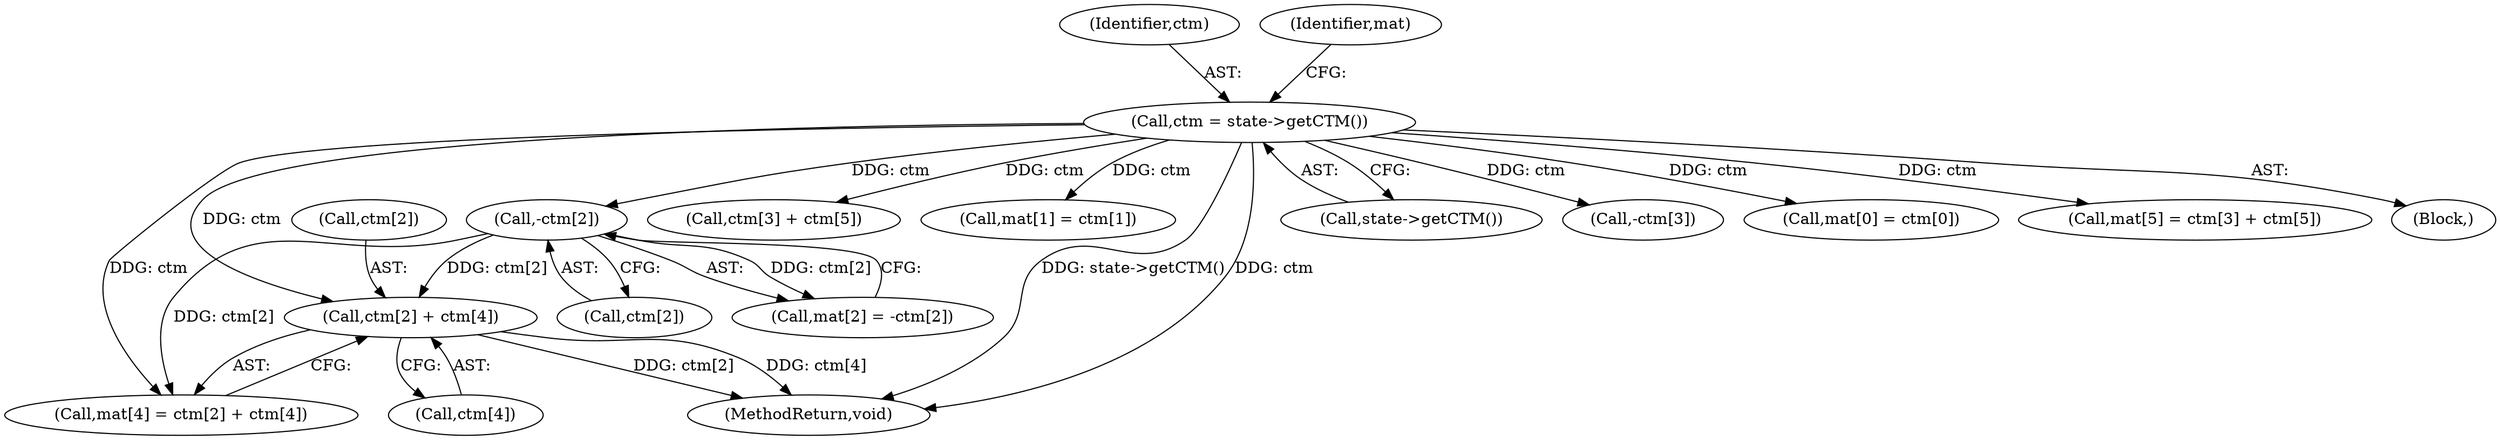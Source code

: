 digraph "0_poppler_284a92899602daa4a7f429e61849e794569310b5@array" {
"1000158" [label="(Call,ctm[2] + ctm[4])"];
"1000142" [label="(Call,-ctm[2])"];
"1000121" [label="(Call,ctm = state->getCTM())"];
"1000154" [label="(Call,mat[4] = ctm[2] + ctm[4])"];
"1000122" [label="(Identifier,ctm)"];
"1000169" [label="(Call,ctm[3] + ctm[5])"];
"1000142" [label="(Call,-ctm[2])"];
"1000121" [label="(Call,ctm = state->getCTM())"];
"1000138" [label="(Call,mat[2] = -ctm[2])"];
"1000131" [label="(Call,mat[1] = ctm[1])"];
"1000566" [label="(MethodReturn,void)"];
"1000158" [label="(Call,ctm[2] + ctm[4])"];
"1000123" [label="(Call,state->getCTM())"];
"1000143" [label="(Call,ctm[2])"];
"1000150" [label="(Call,-ctm[3])"];
"1000124" [label="(Call,mat[0] = ctm[0])"];
"1000159" [label="(Call,ctm[2])"];
"1000126" [label="(Identifier,mat)"];
"1000165" [label="(Call,mat[5] = ctm[3] + ctm[5])"];
"1000162" [label="(Call,ctm[4])"];
"1000109" [label="(Block,)"];
"1000158" -> "1000154"  [label="AST: "];
"1000158" -> "1000162"  [label="CFG: "];
"1000159" -> "1000158"  [label="AST: "];
"1000162" -> "1000158"  [label="AST: "];
"1000154" -> "1000158"  [label="CFG: "];
"1000158" -> "1000566"  [label="DDG: ctm[2]"];
"1000158" -> "1000566"  [label="DDG: ctm[4]"];
"1000142" -> "1000158"  [label="DDG: ctm[2]"];
"1000121" -> "1000158"  [label="DDG: ctm"];
"1000142" -> "1000138"  [label="AST: "];
"1000142" -> "1000143"  [label="CFG: "];
"1000143" -> "1000142"  [label="AST: "];
"1000138" -> "1000142"  [label="CFG: "];
"1000142" -> "1000138"  [label="DDG: ctm[2]"];
"1000121" -> "1000142"  [label="DDG: ctm"];
"1000142" -> "1000154"  [label="DDG: ctm[2]"];
"1000121" -> "1000109"  [label="AST: "];
"1000121" -> "1000123"  [label="CFG: "];
"1000122" -> "1000121"  [label="AST: "];
"1000123" -> "1000121"  [label="AST: "];
"1000126" -> "1000121"  [label="CFG: "];
"1000121" -> "1000566"  [label="DDG: state->getCTM()"];
"1000121" -> "1000566"  [label="DDG: ctm"];
"1000121" -> "1000124"  [label="DDG: ctm"];
"1000121" -> "1000131"  [label="DDG: ctm"];
"1000121" -> "1000150"  [label="DDG: ctm"];
"1000121" -> "1000154"  [label="DDG: ctm"];
"1000121" -> "1000165"  [label="DDG: ctm"];
"1000121" -> "1000169"  [label="DDG: ctm"];
}
